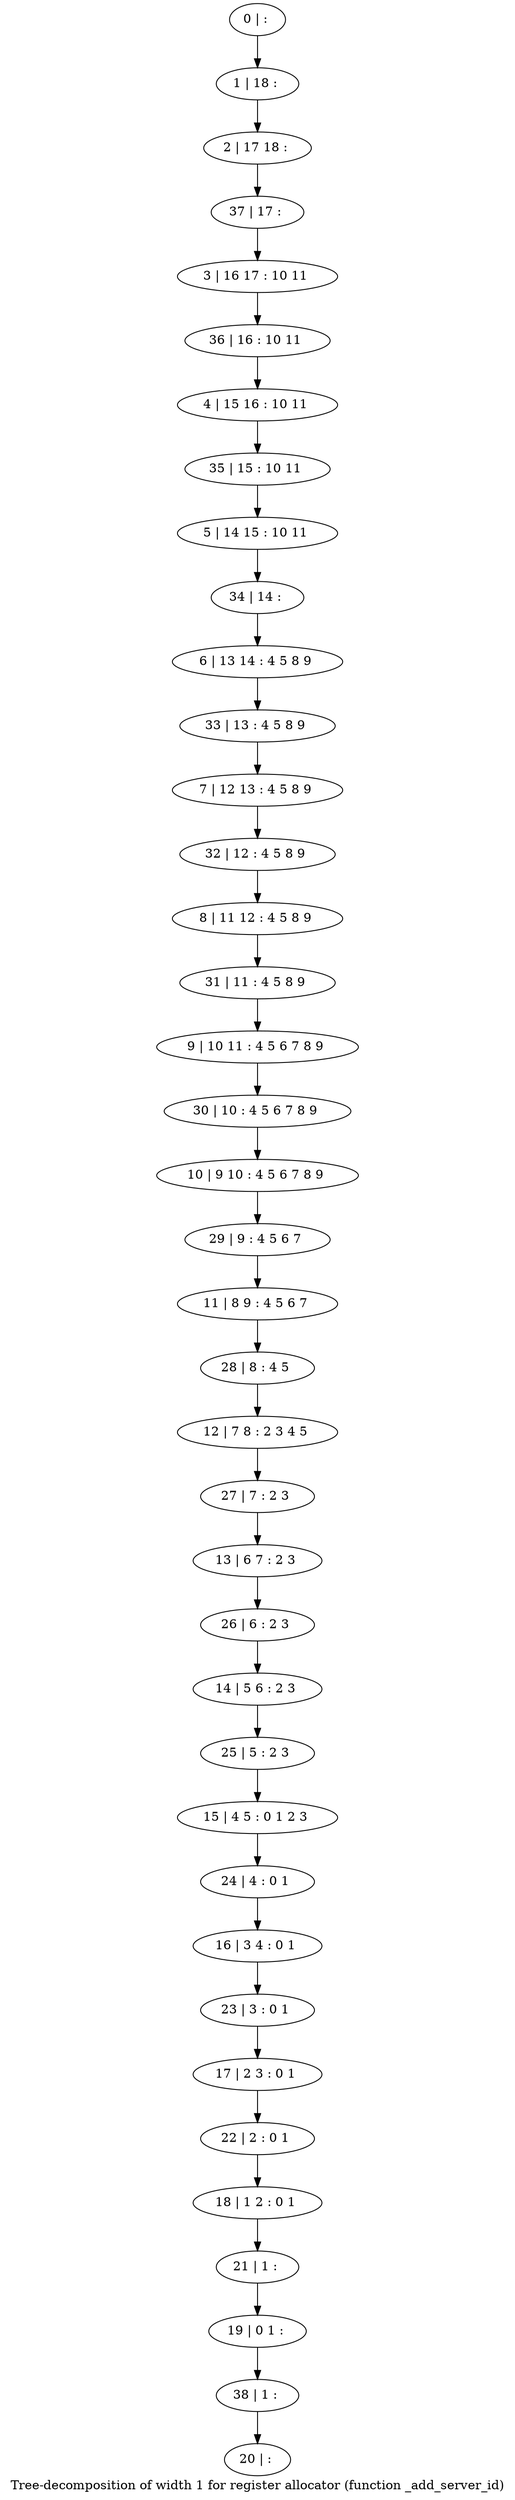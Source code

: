 digraph G {
graph [label="Tree-decomposition of width 1 for register allocator (function _add_server_id)"]
0[label="0 | : "];
1[label="1 | 18 : "];
2[label="2 | 17 18 : "];
3[label="3 | 16 17 : 10 11 "];
4[label="4 | 15 16 : 10 11 "];
5[label="5 | 14 15 : 10 11 "];
6[label="6 | 13 14 : 4 5 8 9 "];
7[label="7 | 12 13 : 4 5 8 9 "];
8[label="8 | 11 12 : 4 5 8 9 "];
9[label="9 | 10 11 : 4 5 6 7 8 9 "];
10[label="10 | 9 10 : 4 5 6 7 8 9 "];
11[label="11 | 8 9 : 4 5 6 7 "];
12[label="12 | 7 8 : 2 3 4 5 "];
13[label="13 | 6 7 : 2 3 "];
14[label="14 | 5 6 : 2 3 "];
15[label="15 | 4 5 : 0 1 2 3 "];
16[label="16 | 3 4 : 0 1 "];
17[label="17 | 2 3 : 0 1 "];
18[label="18 | 1 2 : 0 1 "];
19[label="19 | 0 1 : "];
20[label="20 | : "];
21[label="21 | 1 : "];
22[label="22 | 2 : 0 1 "];
23[label="23 | 3 : 0 1 "];
24[label="24 | 4 : 0 1 "];
25[label="25 | 5 : 2 3 "];
26[label="26 | 6 : 2 3 "];
27[label="27 | 7 : 2 3 "];
28[label="28 | 8 : 4 5 "];
29[label="29 | 9 : 4 5 6 7 "];
30[label="30 | 10 : 4 5 6 7 8 9 "];
31[label="31 | 11 : 4 5 8 9 "];
32[label="32 | 12 : 4 5 8 9 "];
33[label="33 | 13 : 4 5 8 9 "];
34[label="34 | 14 : "];
35[label="35 | 15 : 10 11 "];
36[label="36 | 16 : 10 11 "];
37[label="37 | 17 : "];
38[label="38 | 1 : "];
0->1 ;
1->2 ;
21->19 ;
18->21 ;
22->18 ;
17->22 ;
23->17 ;
16->23 ;
24->16 ;
15->24 ;
25->15 ;
14->25 ;
26->14 ;
13->26 ;
27->13 ;
12->27 ;
28->12 ;
11->28 ;
29->11 ;
10->29 ;
30->10 ;
9->30 ;
31->9 ;
8->31 ;
32->8 ;
7->32 ;
33->7 ;
6->33 ;
34->6 ;
5->34 ;
35->5 ;
4->35 ;
36->4 ;
3->36 ;
37->3 ;
2->37 ;
38->20 ;
19->38 ;
}
